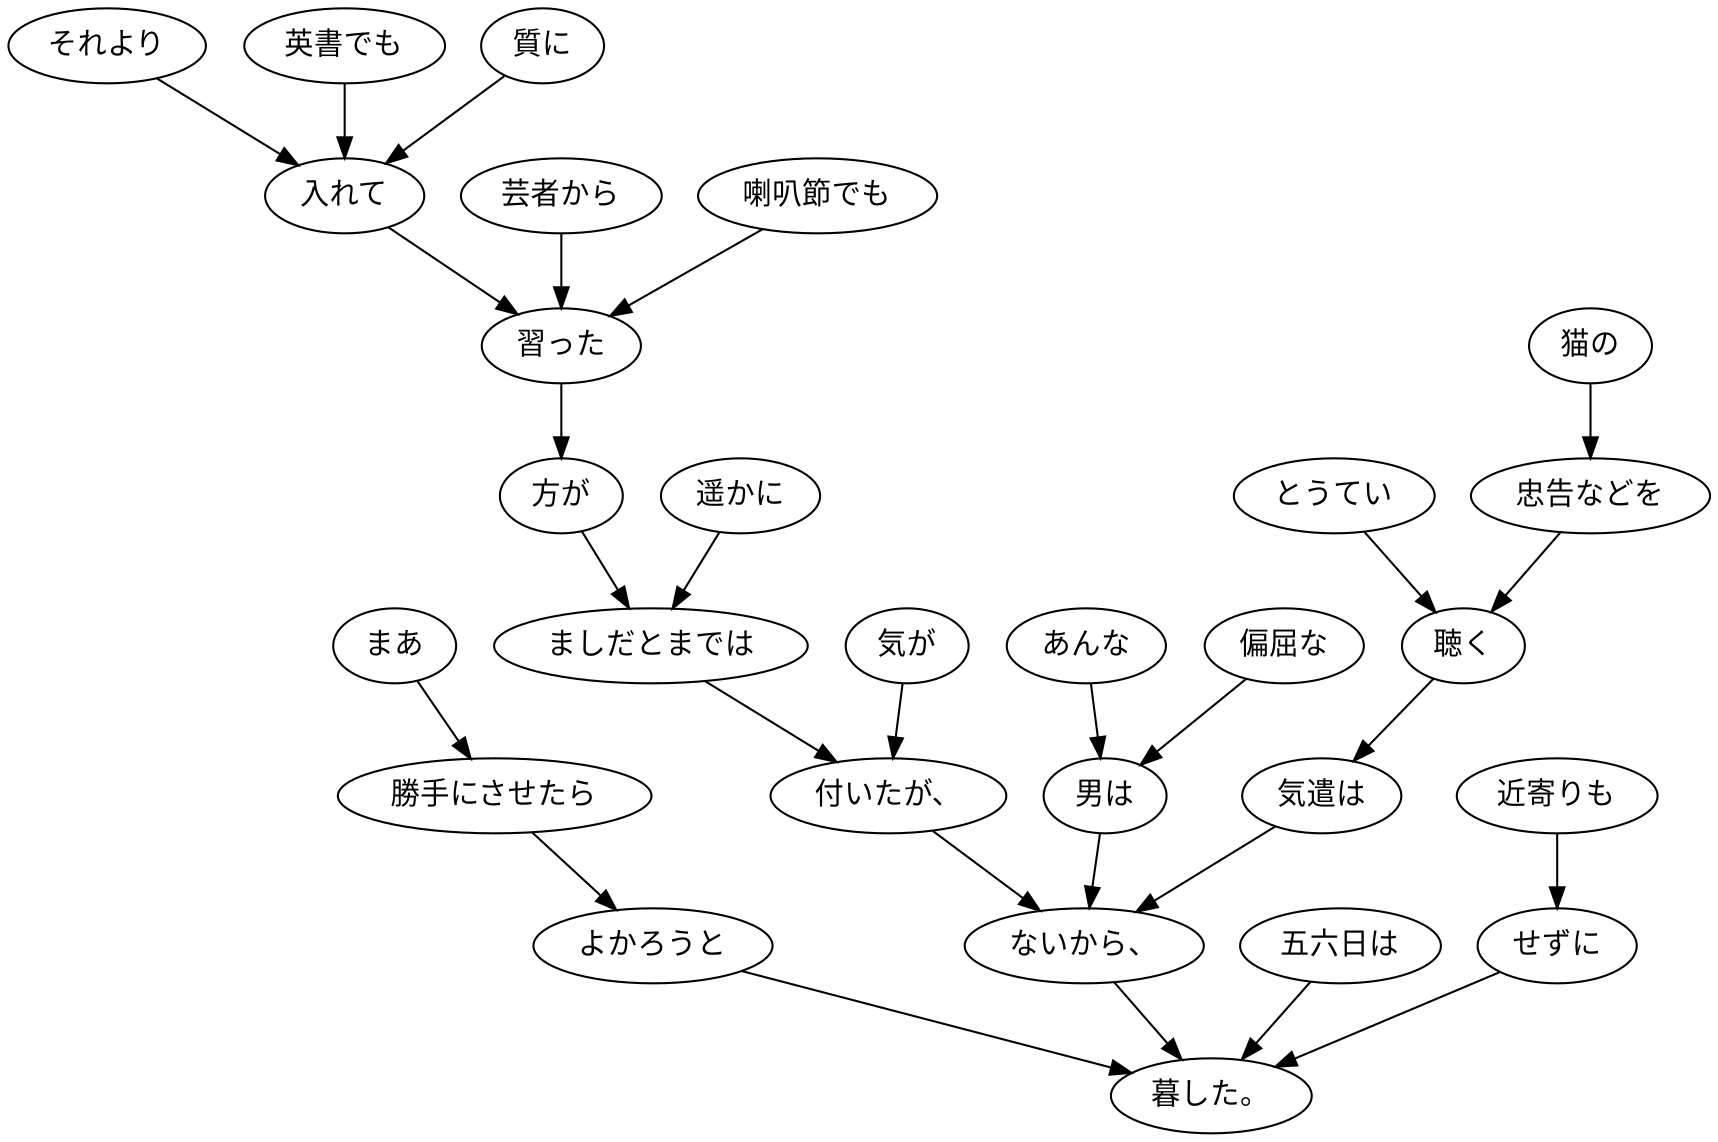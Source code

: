 digraph graph5602 {
	node0 [label="それより"];
	node1 [label="英書でも"];
	node2 [label="質に"];
	node3 [label="入れて"];
	node4 [label="芸者から"];
	node5 [label="喇叭節でも"];
	node6 [label="習った"];
	node7 [label="方が"];
	node8 [label="遥かに"];
	node9 [label="ましだとまでは"];
	node10 [label="気が"];
	node11 [label="付いたが、"];
	node12 [label="あんな"];
	node13 [label="偏屈な"];
	node14 [label="男は"];
	node15 [label="とうてい"];
	node16 [label="猫の"];
	node17 [label="忠告などを"];
	node18 [label="聴く"];
	node19 [label="気遣は"];
	node20 [label="ないから、"];
	node21 [label="まあ"];
	node22 [label="勝手にさせたら"];
	node23 [label="よかろうと"];
	node24 [label="五六日は"];
	node25 [label="近寄りも"];
	node26 [label="せずに"];
	node27 [label="暮した。"];
	node0 -> node3;
	node1 -> node3;
	node2 -> node3;
	node3 -> node6;
	node4 -> node6;
	node5 -> node6;
	node6 -> node7;
	node7 -> node9;
	node8 -> node9;
	node9 -> node11;
	node10 -> node11;
	node11 -> node20;
	node12 -> node14;
	node13 -> node14;
	node14 -> node20;
	node15 -> node18;
	node16 -> node17;
	node17 -> node18;
	node18 -> node19;
	node19 -> node20;
	node20 -> node27;
	node21 -> node22;
	node22 -> node23;
	node23 -> node27;
	node24 -> node27;
	node25 -> node26;
	node26 -> node27;
}
